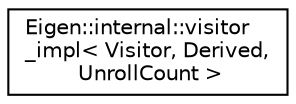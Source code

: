 digraph "Graphical Class Hierarchy"
{
  edge [fontname="Helvetica",fontsize="10",labelfontname="Helvetica",labelfontsize="10"];
  node [fontname="Helvetica",fontsize="10",shape=record];
  rankdir="LR";
  Node1 [label="Eigen::internal::visitor\l_impl\< Visitor, Derived,\l UnrollCount \>",height=0.2,width=0.4,color="black", fillcolor="white", style="filled",URL="$struct_eigen_1_1internal_1_1visitor__impl.html"];
}
